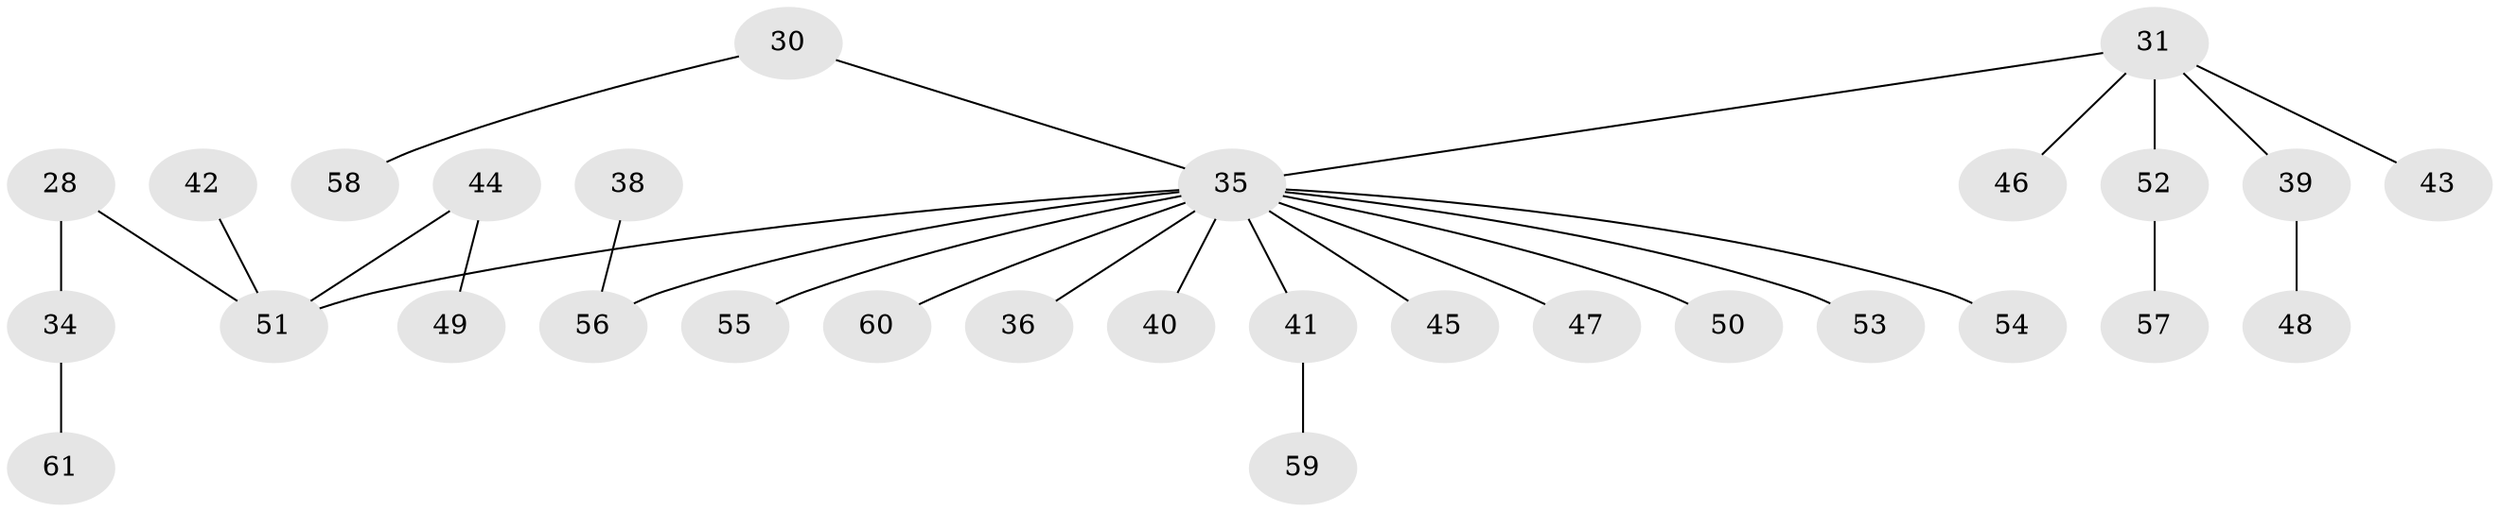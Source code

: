 // original degree distribution, {4: 0.06557377049180328, 3: 0.14754098360655737, 2: 0.3114754098360656, 1: 0.4426229508196721, 7: 0.01639344262295082, 5: 0.01639344262295082}
// Generated by graph-tools (version 1.1) at 2025/52/03/09/25 04:52:52]
// undirected, 30 vertices, 29 edges
graph export_dot {
graph [start="1"]
  node [color=gray90,style=filled];
  28;
  30;
  31 [super="+27"];
  34;
  35 [super="+33+32+18+23+24+26"];
  36;
  38;
  39;
  40;
  41;
  42;
  43;
  44;
  45;
  46;
  47;
  48;
  49;
  50;
  51 [super="+11"];
  52;
  53;
  54;
  55;
  56 [super="+37"];
  57;
  58;
  59;
  60;
  61;
  28 -- 34;
  28 -- 51;
  30 -- 58;
  30 -- 35;
  31 -- 52;
  31 -- 35;
  31 -- 39;
  31 -- 43;
  31 -- 46;
  34 -- 61;
  35 -- 40;
  35 -- 41;
  35 -- 47;
  35 -- 50;
  35 -- 51;
  35 -- 53;
  35 -- 55;
  35 -- 36;
  35 -- 54;
  35 -- 60;
  35 -- 45;
  35 -- 56;
  38 -- 56;
  39 -- 48;
  41 -- 59;
  42 -- 51;
  44 -- 49;
  44 -- 51;
  52 -- 57;
}
